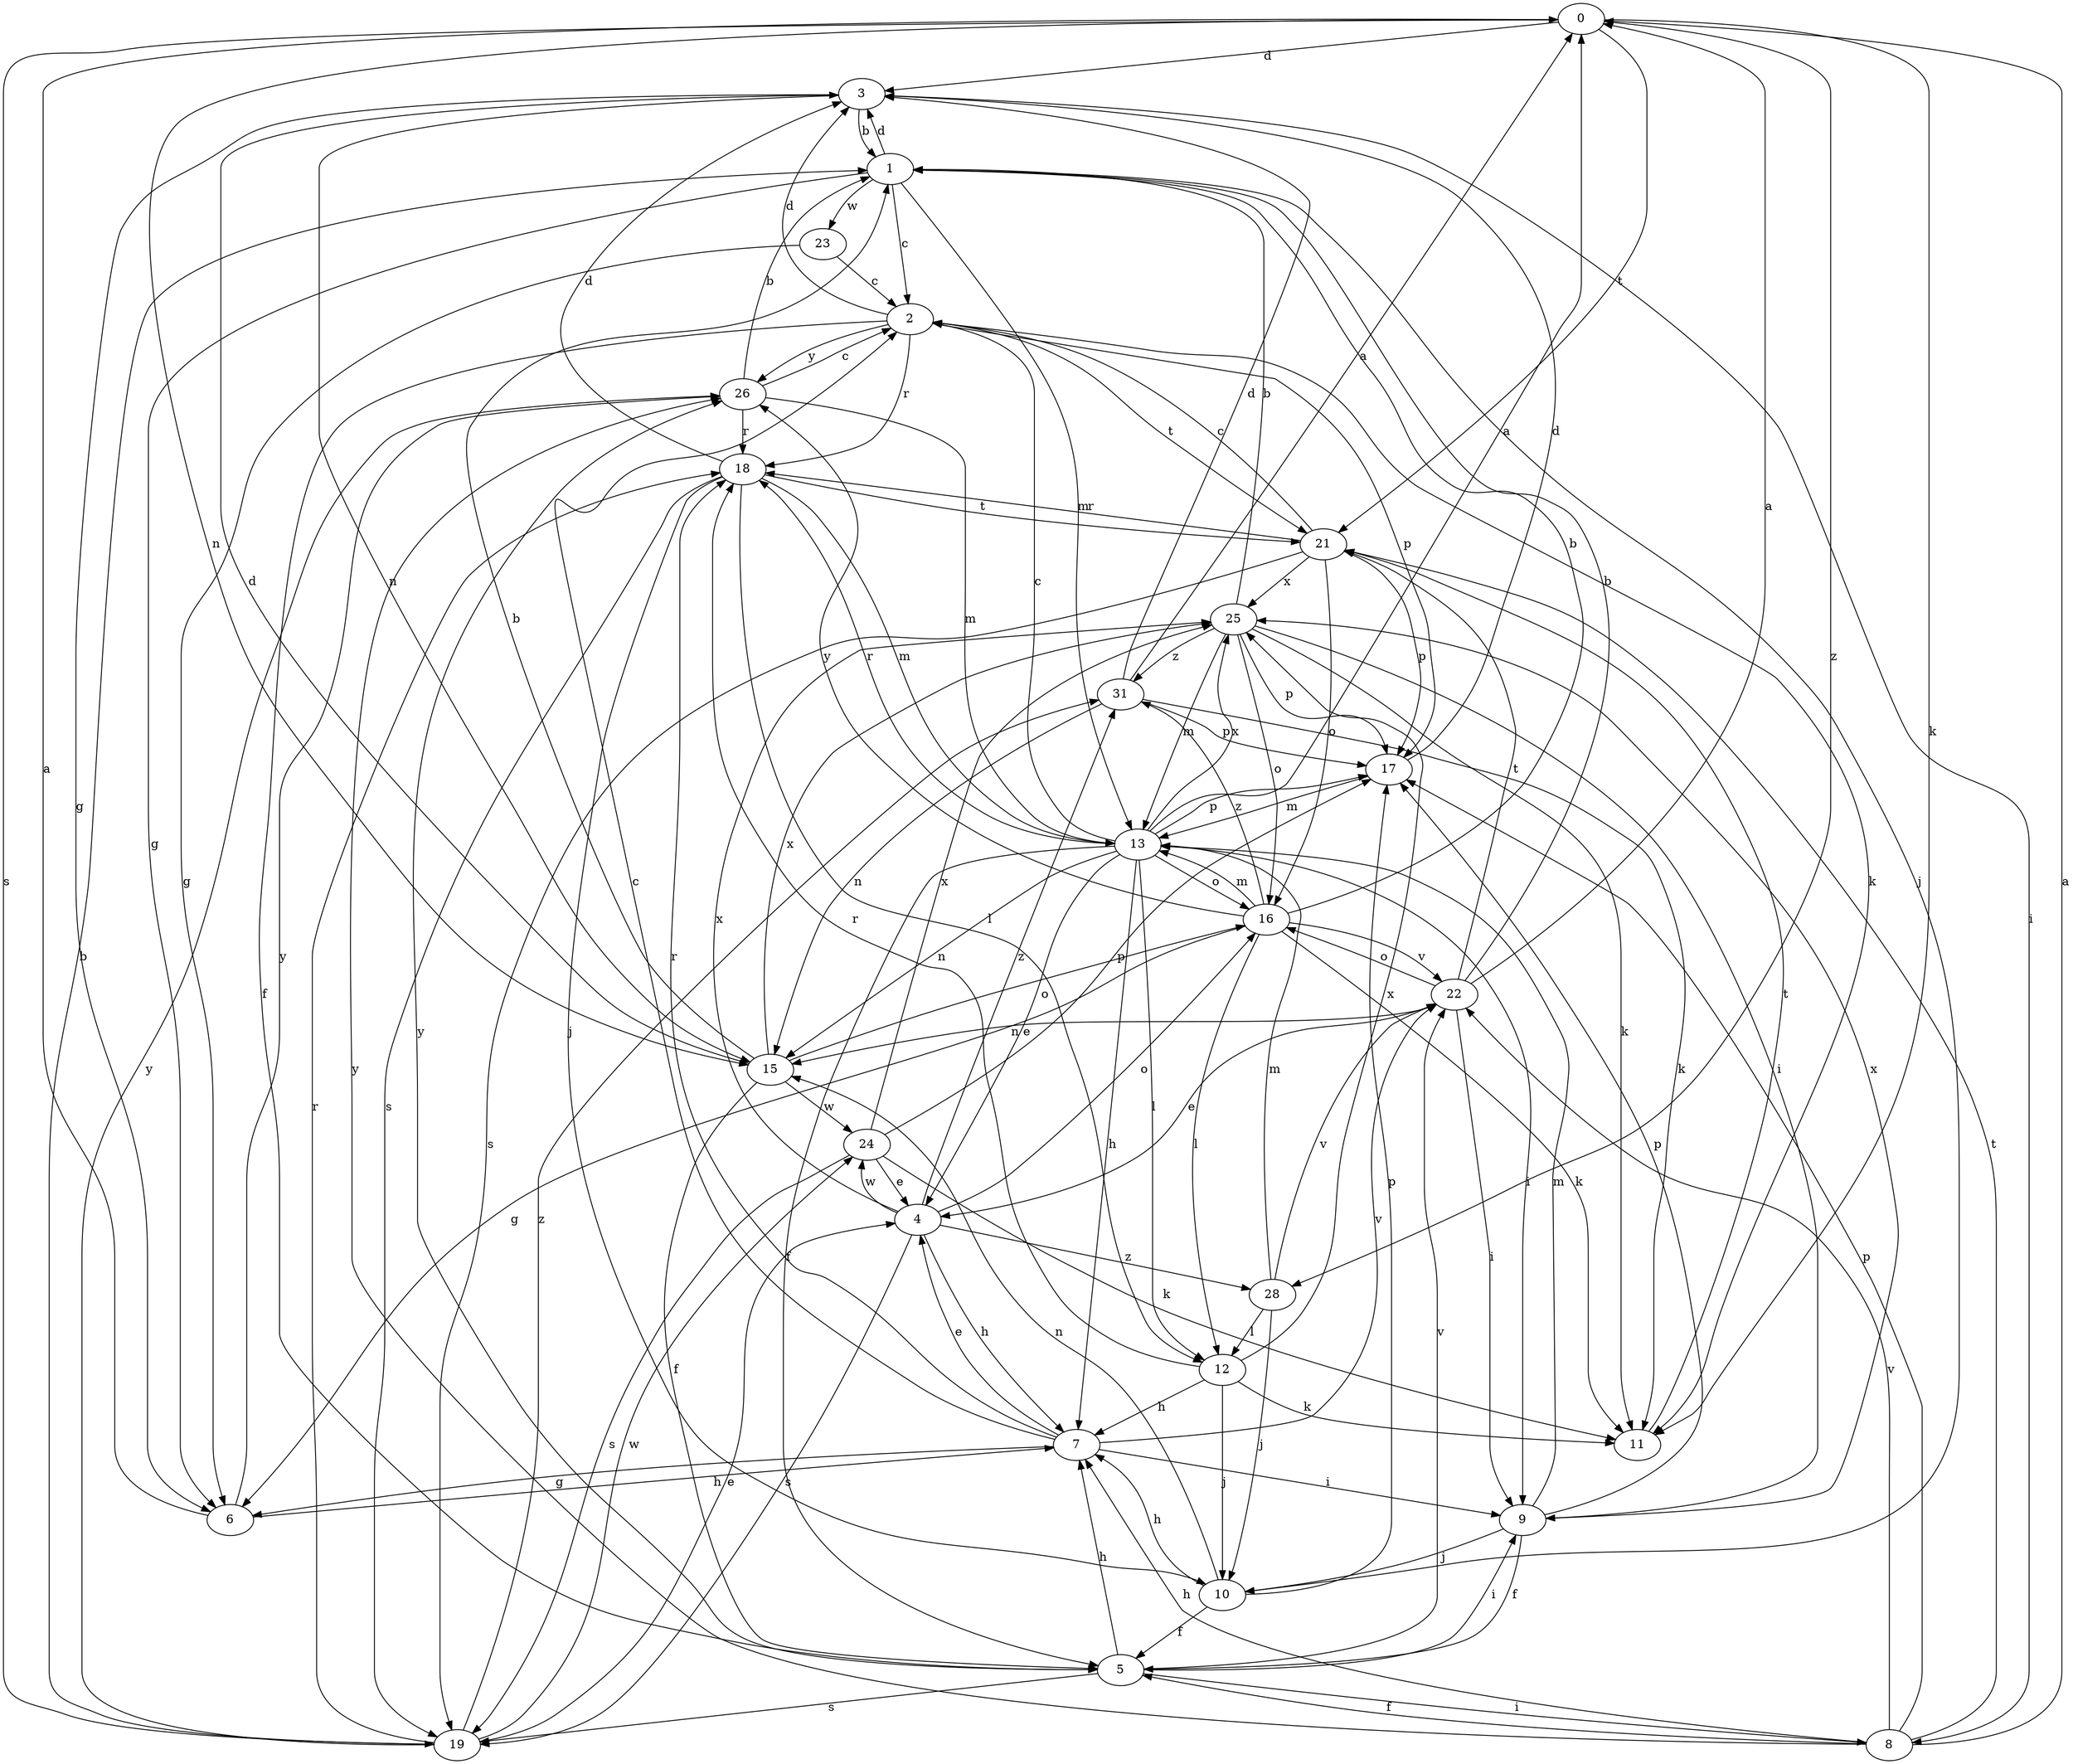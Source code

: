 strict digraph  {
0;
1;
2;
3;
4;
5;
6;
7;
8;
9;
10;
11;
12;
13;
15;
16;
17;
18;
19;
21;
22;
23;
24;
25;
26;
28;
31;
0 -> 3  [label=d];
0 -> 11  [label=k];
0 -> 15  [label=n];
0 -> 19  [label=s];
0 -> 21  [label=t];
0 -> 28  [label=z];
1 -> 2  [label=c];
1 -> 3  [label=d];
1 -> 6  [label=g];
1 -> 10  [label=j];
1 -> 13  [label=m];
1 -> 23  [label=w];
2 -> 3  [label=d];
2 -> 5  [label=f];
2 -> 11  [label=k];
2 -> 17  [label=p];
2 -> 18  [label=r];
2 -> 21  [label=t];
2 -> 26  [label=y];
3 -> 1  [label=b];
3 -> 6  [label=g];
3 -> 8  [label=i];
3 -> 15  [label=n];
4 -> 7  [label=h];
4 -> 16  [label=o];
4 -> 19  [label=s];
4 -> 24  [label=w];
4 -> 25  [label=x];
4 -> 28  [label=z];
4 -> 31  [label=z];
5 -> 7  [label=h];
5 -> 8  [label=i];
5 -> 9  [label=i];
5 -> 19  [label=s];
5 -> 22  [label=v];
5 -> 26  [label=y];
6 -> 0  [label=a];
6 -> 7  [label=h];
6 -> 26  [label=y];
7 -> 2  [label=c];
7 -> 4  [label=e];
7 -> 6  [label=g];
7 -> 9  [label=i];
7 -> 18  [label=r];
7 -> 22  [label=v];
8 -> 0  [label=a];
8 -> 5  [label=f];
8 -> 7  [label=h];
8 -> 17  [label=p];
8 -> 21  [label=t];
8 -> 22  [label=v];
8 -> 26  [label=y];
9 -> 5  [label=f];
9 -> 10  [label=j];
9 -> 13  [label=m];
9 -> 17  [label=p];
9 -> 25  [label=x];
10 -> 5  [label=f];
10 -> 7  [label=h];
10 -> 15  [label=n];
10 -> 17  [label=p];
11 -> 21  [label=t];
12 -> 7  [label=h];
12 -> 10  [label=j];
12 -> 11  [label=k];
12 -> 18  [label=r];
12 -> 25  [label=x];
13 -> 0  [label=a];
13 -> 2  [label=c];
13 -> 4  [label=e];
13 -> 5  [label=f];
13 -> 7  [label=h];
13 -> 9  [label=i];
13 -> 12  [label=l];
13 -> 15  [label=n];
13 -> 16  [label=o];
13 -> 17  [label=p];
13 -> 18  [label=r];
13 -> 25  [label=x];
15 -> 1  [label=b];
15 -> 3  [label=d];
15 -> 5  [label=f];
15 -> 16  [label=o];
15 -> 24  [label=w];
15 -> 25  [label=x];
16 -> 1  [label=b];
16 -> 6  [label=g];
16 -> 11  [label=k];
16 -> 12  [label=l];
16 -> 13  [label=m];
16 -> 22  [label=v];
16 -> 26  [label=y];
16 -> 31  [label=z];
17 -> 3  [label=d];
17 -> 13  [label=m];
18 -> 3  [label=d];
18 -> 10  [label=j];
18 -> 12  [label=l];
18 -> 13  [label=m];
18 -> 19  [label=s];
18 -> 21  [label=t];
19 -> 1  [label=b];
19 -> 4  [label=e];
19 -> 18  [label=r];
19 -> 24  [label=w];
19 -> 26  [label=y];
19 -> 31  [label=z];
21 -> 2  [label=c];
21 -> 16  [label=o];
21 -> 17  [label=p];
21 -> 18  [label=r];
21 -> 19  [label=s];
21 -> 25  [label=x];
22 -> 0  [label=a];
22 -> 1  [label=b];
22 -> 4  [label=e];
22 -> 9  [label=i];
22 -> 15  [label=n];
22 -> 16  [label=o];
22 -> 21  [label=t];
23 -> 2  [label=c];
23 -> 6  [label=g];
24 -> 4  [label=e];
24 -> 11  [label=k];
24 -> 17  [label=p];
24 -> 19  [label=s];
24 -> 25  [label=x];
25 -> 1  [label=b];
25 -> 9  [label=i];
25 -> 11  [label=k];
25 -> 13  [label=m];
25 -> 16  [label=o];
25 -> 17  [label=p];
25 -> 31  [label=z];
26 -> 1  [label=b];
26 -> 2  [label=c];
26 -> 13  [label=m];
26 -> 18  [label=r];
28 -> 10  [label=j];
28 -> 12  [label=l];
28 -> 13  [label=m];
28 -> 22  [label=v];
31 -> 0  [label=a];
31 -> 3  [label=d];
31 -> 11  [label=k];
31 -> 15  [label=n];
31 -> 17  [label=p];
}
